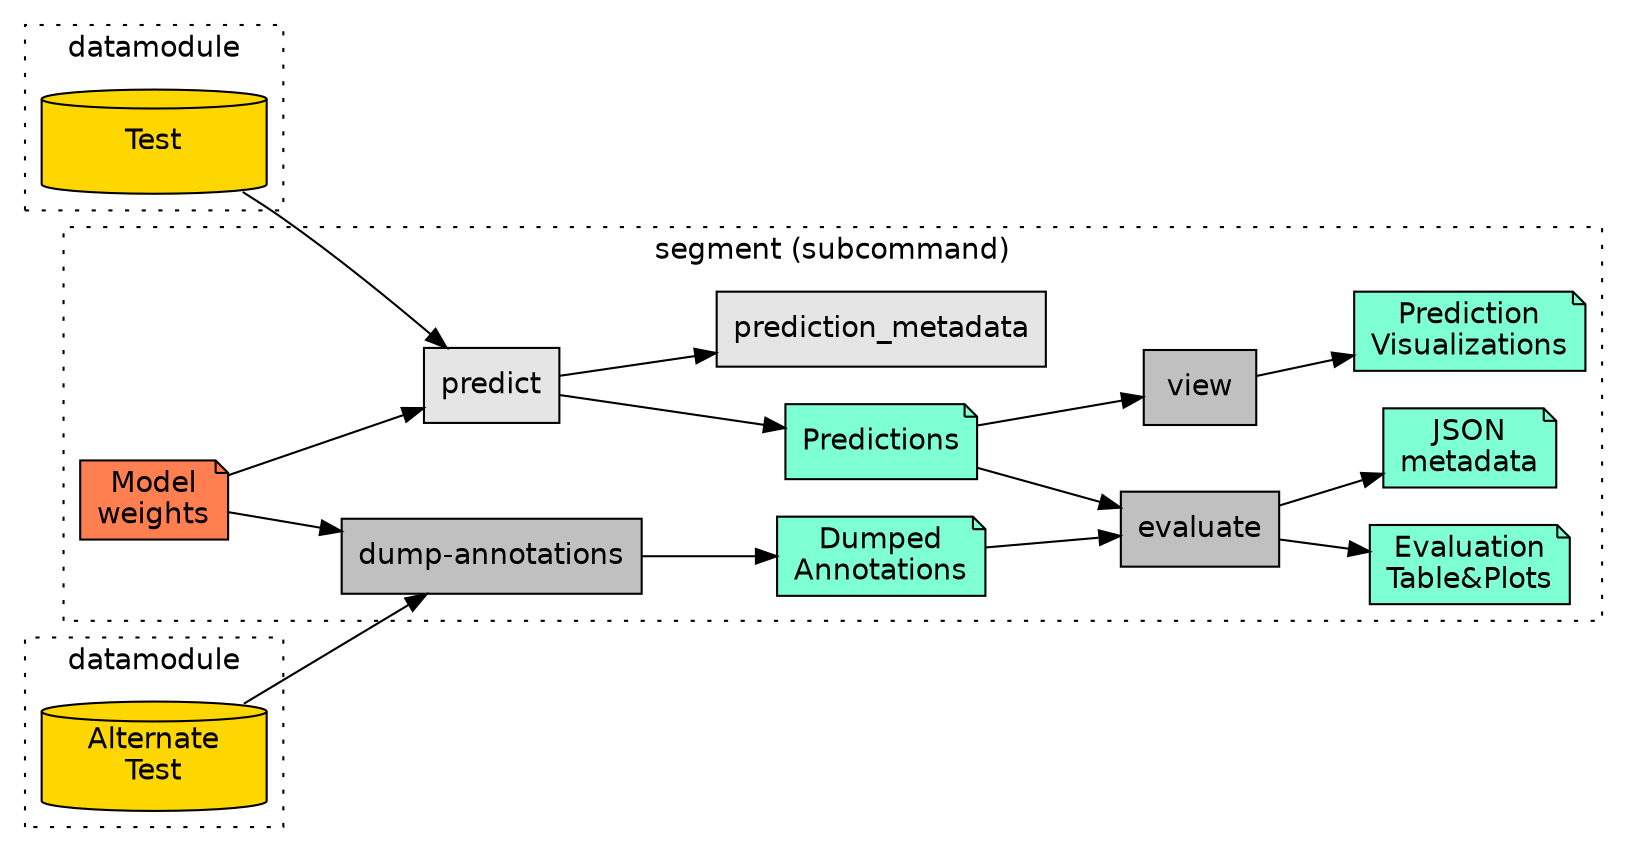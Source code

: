 # SPDX-FileCopyrightText: Copyright © 2024 Idiap Research Institute <contact@idiap.ch>
#
# SPDX-License-Identifier: GPL-3.0-or-later

digraph cli {

    fontname = "Helvetica";
    bgcolor = invis;
    node [shape = rectangle, style = filled, fontname = "Helvetica", fillcolor = gray90, color = black];
    graph [style = dotted, color = black, fontcolor = black];
    edge [color = black];
    rankdir = LR;

    subgraph data {
        cluster = true;
        rank = same;
        label = "datamodule";
        node [shape = cylinder, fillcolor = gold, fixed = true, width = 1.5, height = 0.7];
        test_data [
            label = "Test",
            href="../data-model.html",
            target="_top",
        ];
    }

    subgraph alternate {
        cluster = true;
        rank = same;
        label = "datamodule";
        node [shape = cylinder, fillcolor = gold, fixed = true, width = 1.5, height = 0.7];
        test_data2 [
            label = "Alternate\nTest",
            href="../data-model.html",
            target="_top",
        ];
    }

    subgraph segment {
        cluster = true;
        label = "segment (subcommand)";

        subgraph products {
            cluster = false;
            node [shape = note, fillcolor = aquamarine];
            model [label = "Model\nweights", fillcolor = coral];
            predictions [label = "Predictions"];
            annotations [label = "Dumped\nAnnotations"];
            evaluation [label = "Evaluation\nTable&Plots"];
            evaluation_metadata [label = "JSON\nmetadata"];
            visualizations [label = "Prediction\nVisualizations"];
        }

        subgraph commands {
            cluster = false;
            node [shape = rectangle, fillcolor = gray];
            dump_annotations [
                label = "dump-annotations",
                href="../cli.html#mednet-segment-dump-annotations",
                target="_top",
            ];
            evaluate [
                label = "evaluate",
                href="../cli.html#mednet-segment-evaluate",
                target="_top",
            ];
            view [
                label = "view",
                href="../cli.html#mednet-segment-view",
                target="_top",
            ];
        }

        subgraph workflow {
            cluster = false;
            {test_data model} -> predict -> {predictions prediction_metadata};
            {test_data2 model} -> dump_annotations -> {annotations};
            {predictions annotations} -> evaluate -> {evaluation evaluation_metadata};
            {predictions} -> view -> {visualizations};
        }
    }

}
